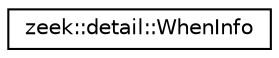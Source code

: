 digraph "Graphical Class Hierarchy"
{
 // LATEX_PDF_SIZE
  edge [fontname="Helvetica",fontsize="10",labelfontname="Helvetica",labelfontsize="10"];
  node [fontname="Helvetica",fontsize="10",shape=record];
  rankdir="LR";
  Node0 [label="zeek::detail::WhenInfo",height=0.2,width=0.4,color="black", fillcolor="white", style="filled",URL="$db/d66/classzeek_1_1detail_1_1WhenInfo.html",tooltip=" "];
}
